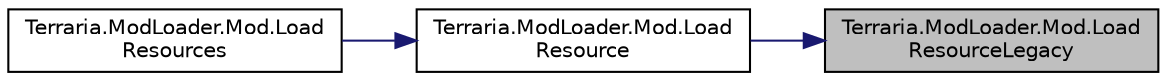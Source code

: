 digraph "Terraria.ModLoader.Mod.LoadResourceLegacy"
{
 // LATEX_PDF_SIZE
  edge [fontname="Helvetica",fontsize="10",labelfontname="Helvetica",labelfontsize="10"];
  node [fontname="Helvetica",fontsize="10",shape=record];
  rankdir="RL";
  Node1 [label="Terraria.ModLoader.Mod.Load\lResourceLegacy",height=0.2,width=0.4,color="black", fillcolor="grey75", style="filled", fontcolor="black",tooltip=" "];
  Node1 -> Node2 [dir="back",color="midnightblue",fontsize="10",style="solid",fontname="Helvetica"];
  Node2 [label="Terraria.ModLoader.Mod.Load\lResource",height=0.2,width=0.4,color="black", fillcolor="white", style="filled",URL="$class_terraria_1_1_mod_loader_1_1_mod.html#a06060e108c1ffa96c6893671cffe20d3",tooltip="Hook for pre-loading resources"];
  Node2 -> Node3 [dir="back",color="midnightblue",fontsize="10",style="solid",fontname="Helvetica"];
  Node3 [label="Terraria.ModLoader.Mod.Load\lResources",height=0.2,width=0.4,color="black", fillcolor="white", style="filled",URL="$class_terraria_1_1_mod_loader_1_1_mod.html#a6e0e8bff817d6b27299d096b1ac96afd",tooltip=" "];
}
